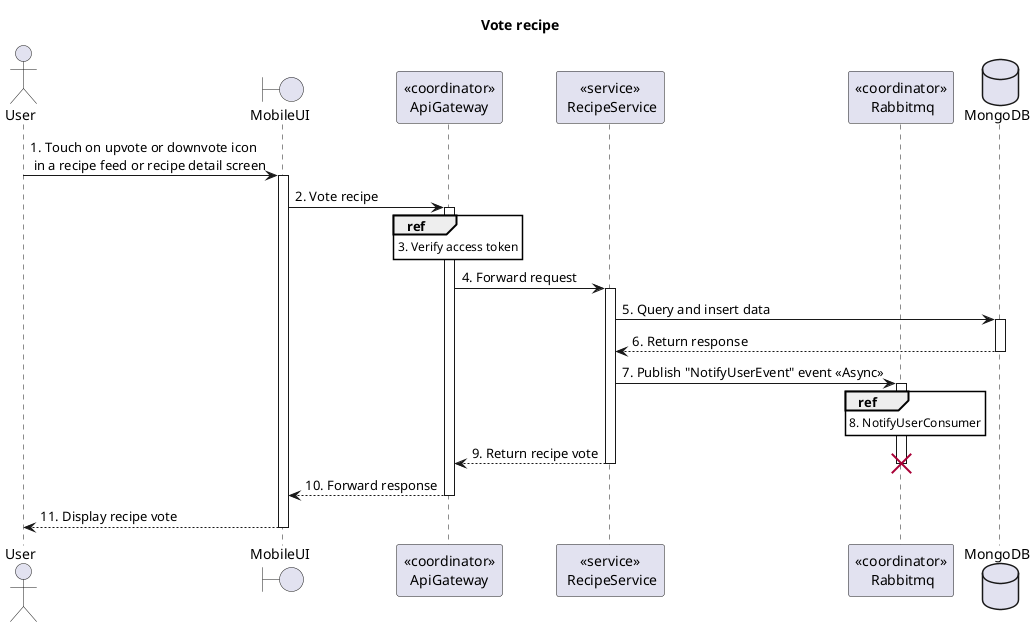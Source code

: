 @startuml Sequence
title "Vote recipe"
<style>
  sequenceDiagram {
    reference {
      BackGroundColor white
    }
}
</style>

actor User
boundary MobileUI
participant "<<coordinator>>\nApiGateway" as ApiGateway
participant "<<service>>\n RecipeService" as RecipeService
participant "<<coordinator>>\n Rabbitmq" as Rabbitmq
database MongoDB

User -> MobileUI++: 1. Touch on upvote or downvote icon \n in a recipe feed or recipe detail screen

MobileUI -> ApiGateway++: 2. Vote recipe

ref over ApiGateway: 3. Verify access token

ApiGateway -> RecipeService++: 4. Forward request

database MongoDB
RecipeService -> MongoDB++: 5. Query and insert data
RecipeService <-- MongoDB--: 6. Return response

RecipeService -> Rabbitmq++: 7. Publish "NotifyUserEvent" event <<Async>>
ref over Rabbitmq: 8. NotifyUserConsumer

ApiGateway <-- RecipeService--: 9. Return recipe vote
destroy Rabbitmq
MobileUI <-- ApiGateway--: 10. Forward response
User <-- MobileUI--: 11. Display recipe vote
@enduml
